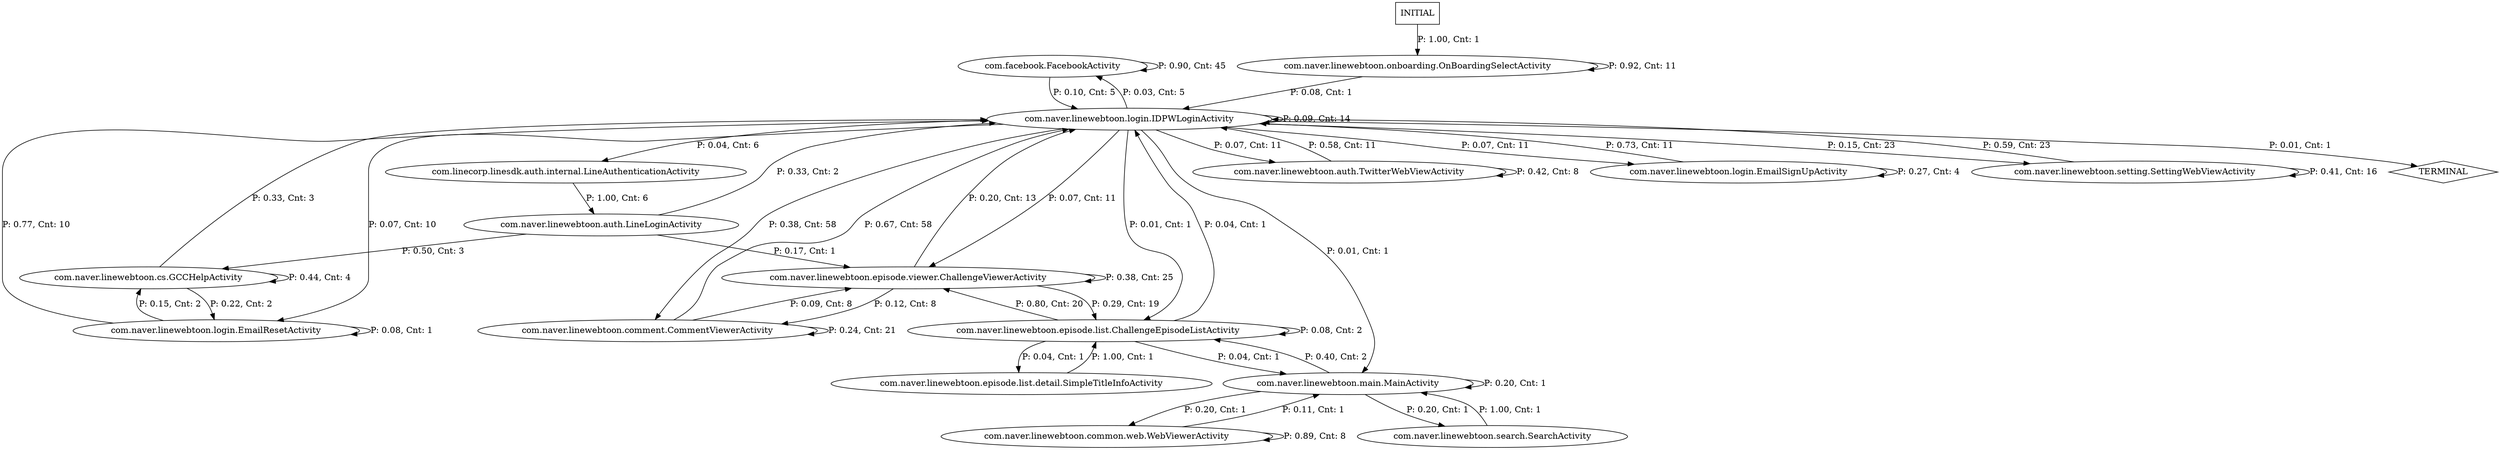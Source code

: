 digraph G {
  0 [label="com.facebook.FacebookActivity"];
  1 [label="com.linecorp.linesdk.auth.internal.LineAuthenticationActivity"];
  2 [label="com.naver.linewebtoon.auth.LineLoginActivity"];
  3 [label="com.naver.linewebtoon.auth.TwitterWebViewActivity"];
  4 [label="com.naver.linewebtoon.comment.CommentViewerActivity"];
  5 [label="com.naver.linewebtoon.common.web.WebViewerActivity"];
  6 [label="com.naver.linewebtoon.cs.GCCHelpActivity"];
  7 [label="com.naver.linewebtoon.episode.list.ChallengeEpisodeListActivity"];
  8 [label="com.naver.linewebtoon.episode.list.detail.SimpleTitleInfoActivity"];
  9 [label="com.naver.linewebtoon.episode.viewer.ChallengeViewerActivity"];
  10 [label="com.naver.linewebtoon.login.EmailResetActivity"];
  11 [label="com.naver.linewebtoon.login.EmailSignUpActivity"];
  12 [label="com.naver.linewebtoon.login.IDPWLoginActivity"];
  13 [label="com.naver.linewebtoon.main.MainActivity"];
  14 [label="com.naver.linewebtoon.onboarding.OnBoardingSelectActivity"];
  15 [label="com.naver.linewebtoon.search.SearchActivity"];
  16 [label="com.naver.linewebtoon.setting.SettingWebViewActivity"];
  17 [label="TERMINAL",shape=diamond];
  18 [label="INITIAL",shape=box];
0->0 [label="P: 0.90, Cnt: 45"];
0->12 [label="P: 0.10, Cnt: 5"];
1->2 [label="P: 1.00, Cnt: 6"];
2->6 [label="P: 0.50, Cnt: 3"];
2->9 [label="P: 0.17, Cnt: 1"];
2->12 [label="P: 0.33, Cnt: 2"];
3->3 [label="P: 0.42, Cnt: 8"];
3->12 [label="P: 0.58, Cnt: 11"];
4->4 [label="P: 0.24, Cnt: 21"];
4->9 [label="P: 0.09, Cnt: 8"];
4->12 [label="P: 0.67, Cnt: 58"];
5->5 [label="P: 0.89, Cnt: 8"];
5->13 [label="P: 0.11, Cnt: 1"];
6->6 [label="P: 0.44, Cnt: 4"];
6->10 [label="P: 0.22, Cnt: 2"];
6->12 [label="P: 0.33, Cnt: 3"];
7->7 [label="P: 0.08, Cnt: 2"];
7->8 [label="P: 0.04, Cnt: 1"];
7->9 [label="P: 0.80, Cnt: 20"];
7->12 [label="P: 0.04, Cnt: 1"];
7->13 [label="P: 0.04, Cnt: 1"];
8->7 [label="P: 1.00, Cnt: 1"];
9->4 [label="P: 0.12, Cnt: 8"];
9->7 [label="P: 0.29, Cnt: 19"];
9->9 [label="P: 0.38, Cnt: 25"];
9->12 [label="P: 0.20, Cnt: 13"];
10->6 [label="P: 0.15, Cnt: 2"];
10->10 [label="P: 0.08, Cnt: 1"];
10->12 [label="P: 0.77, Cnt: 10"];
11->11 [label="P: 0.27, Cnt: 4"];
11->12 [label="P: 0.73, Cnt: 11"];
12->0 [label="P: 0.03, Cnt: 5"];
12->1 [label="P: 0.04, Cnt: 6"];
12->3 [label="P: 0.07, Cnt: 11"];
12->4 [label="P: 0.38, Cnt: 58"];
12->7 [label="P: 0.01, Cnt: 1"];
12->9 [label="P: 0.07, Cnt: 11"];
12->10 [label="P: 0.07, Cnt: 10"];
12->11 [label="P: 0.07, Cnt: 11"];
12->12 [label="P: 0.09, Cnt: 14"];
12->13 [label="P: 0.01, Cnt: 1"];
12->16 [label="P: 0.15, Cnt: 23"];
12->17 [label="P: 0.01, Cnt: 1"];
13->5 [label="P: 0.20, Cnt: 1"];
13->7 [label="P: 0.40, Cnt: 2"];
13->13 [label="P: 0.20, Cnt: 1"];
13->15 [label="P: 0.20, Cnt: 1"];
14->12 [label="P: 0.08, Cnt: 1"];
14->14 [label="P: 0.92, Cnt: 11"];
15->13 [label="P: 1.00, Cnt: 1"];
16->12 [label="P: 0.59, Cnt: 23"];
16->16 [label="P: 0.41, Cnt: 16"];
18->14 [label="P: 1.00, Cnt: 1"];
}
